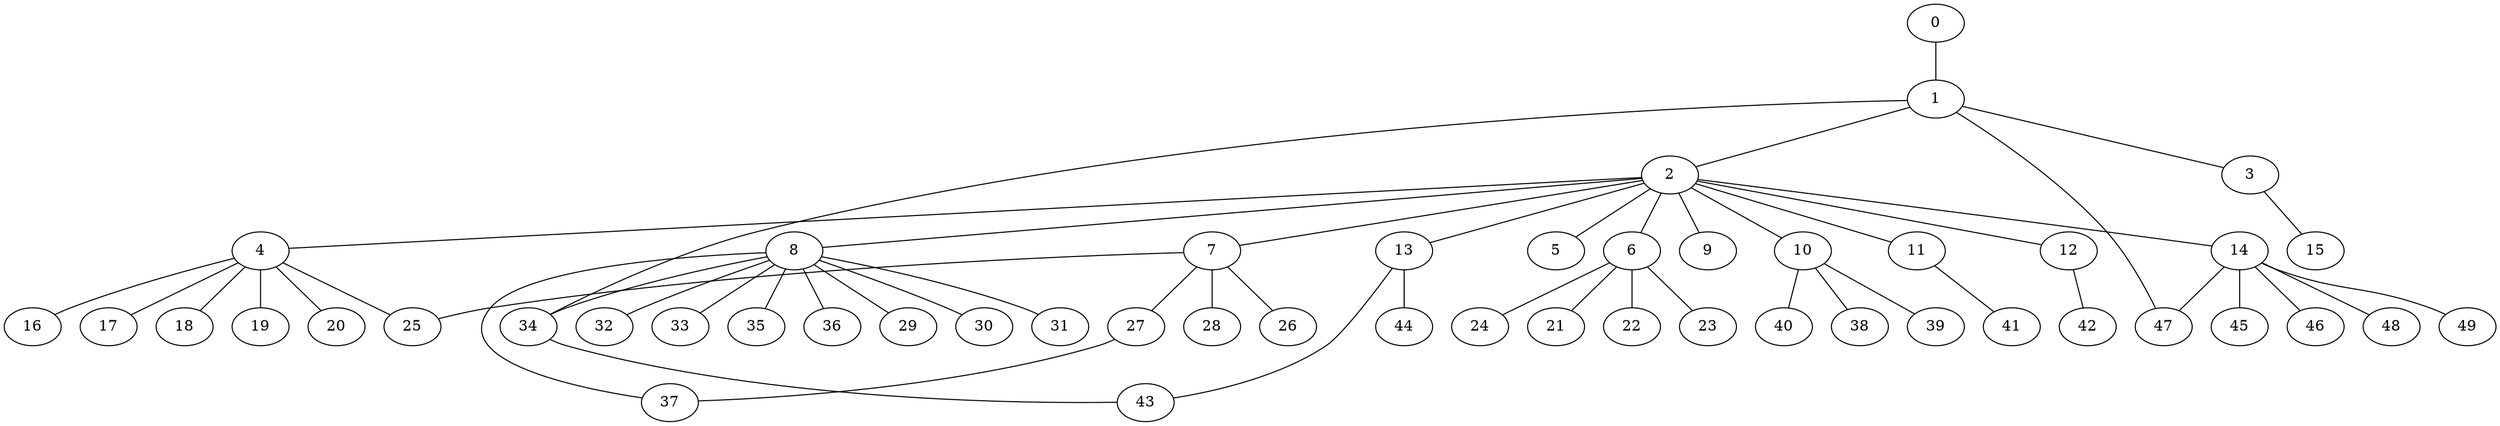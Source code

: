 
graph graphname {
    0 -- 1
1 -- 2
1 -- 3
1 -- 34
1 -- 47
2 -- 4
2 -- 5
2 -- 6
2 -- 7
2 -- 8
2 -- 9
2 -- 10
2 -- 11
2 -- 12
2 -- 13
2 -- 14
3 -- 15
4 -- 16
4 -- 17
4 -- 18
4 -- 19
4 -- 20
4 -- 25
6 -- 24
6 -- 21
6 -- 22
6 -- 23
7 -- 25
7 -- 27
7 -- 28
7 -- 26
8 -- 32
8 -- 33
8 -- 35
8 -- 36
8 -- 37
8 -- 34
8 -- 29
8 -- 30
8 -- 31
10 -- 40
10 -- 38
10 -- 39
11 -- 41
12 -- 42
13 -- 43
13 -- 44
14 -- 45
14 -- 46
14 -- 47
14 -- 48
14 -- 49
27 -- 37
34 -- 43

}
